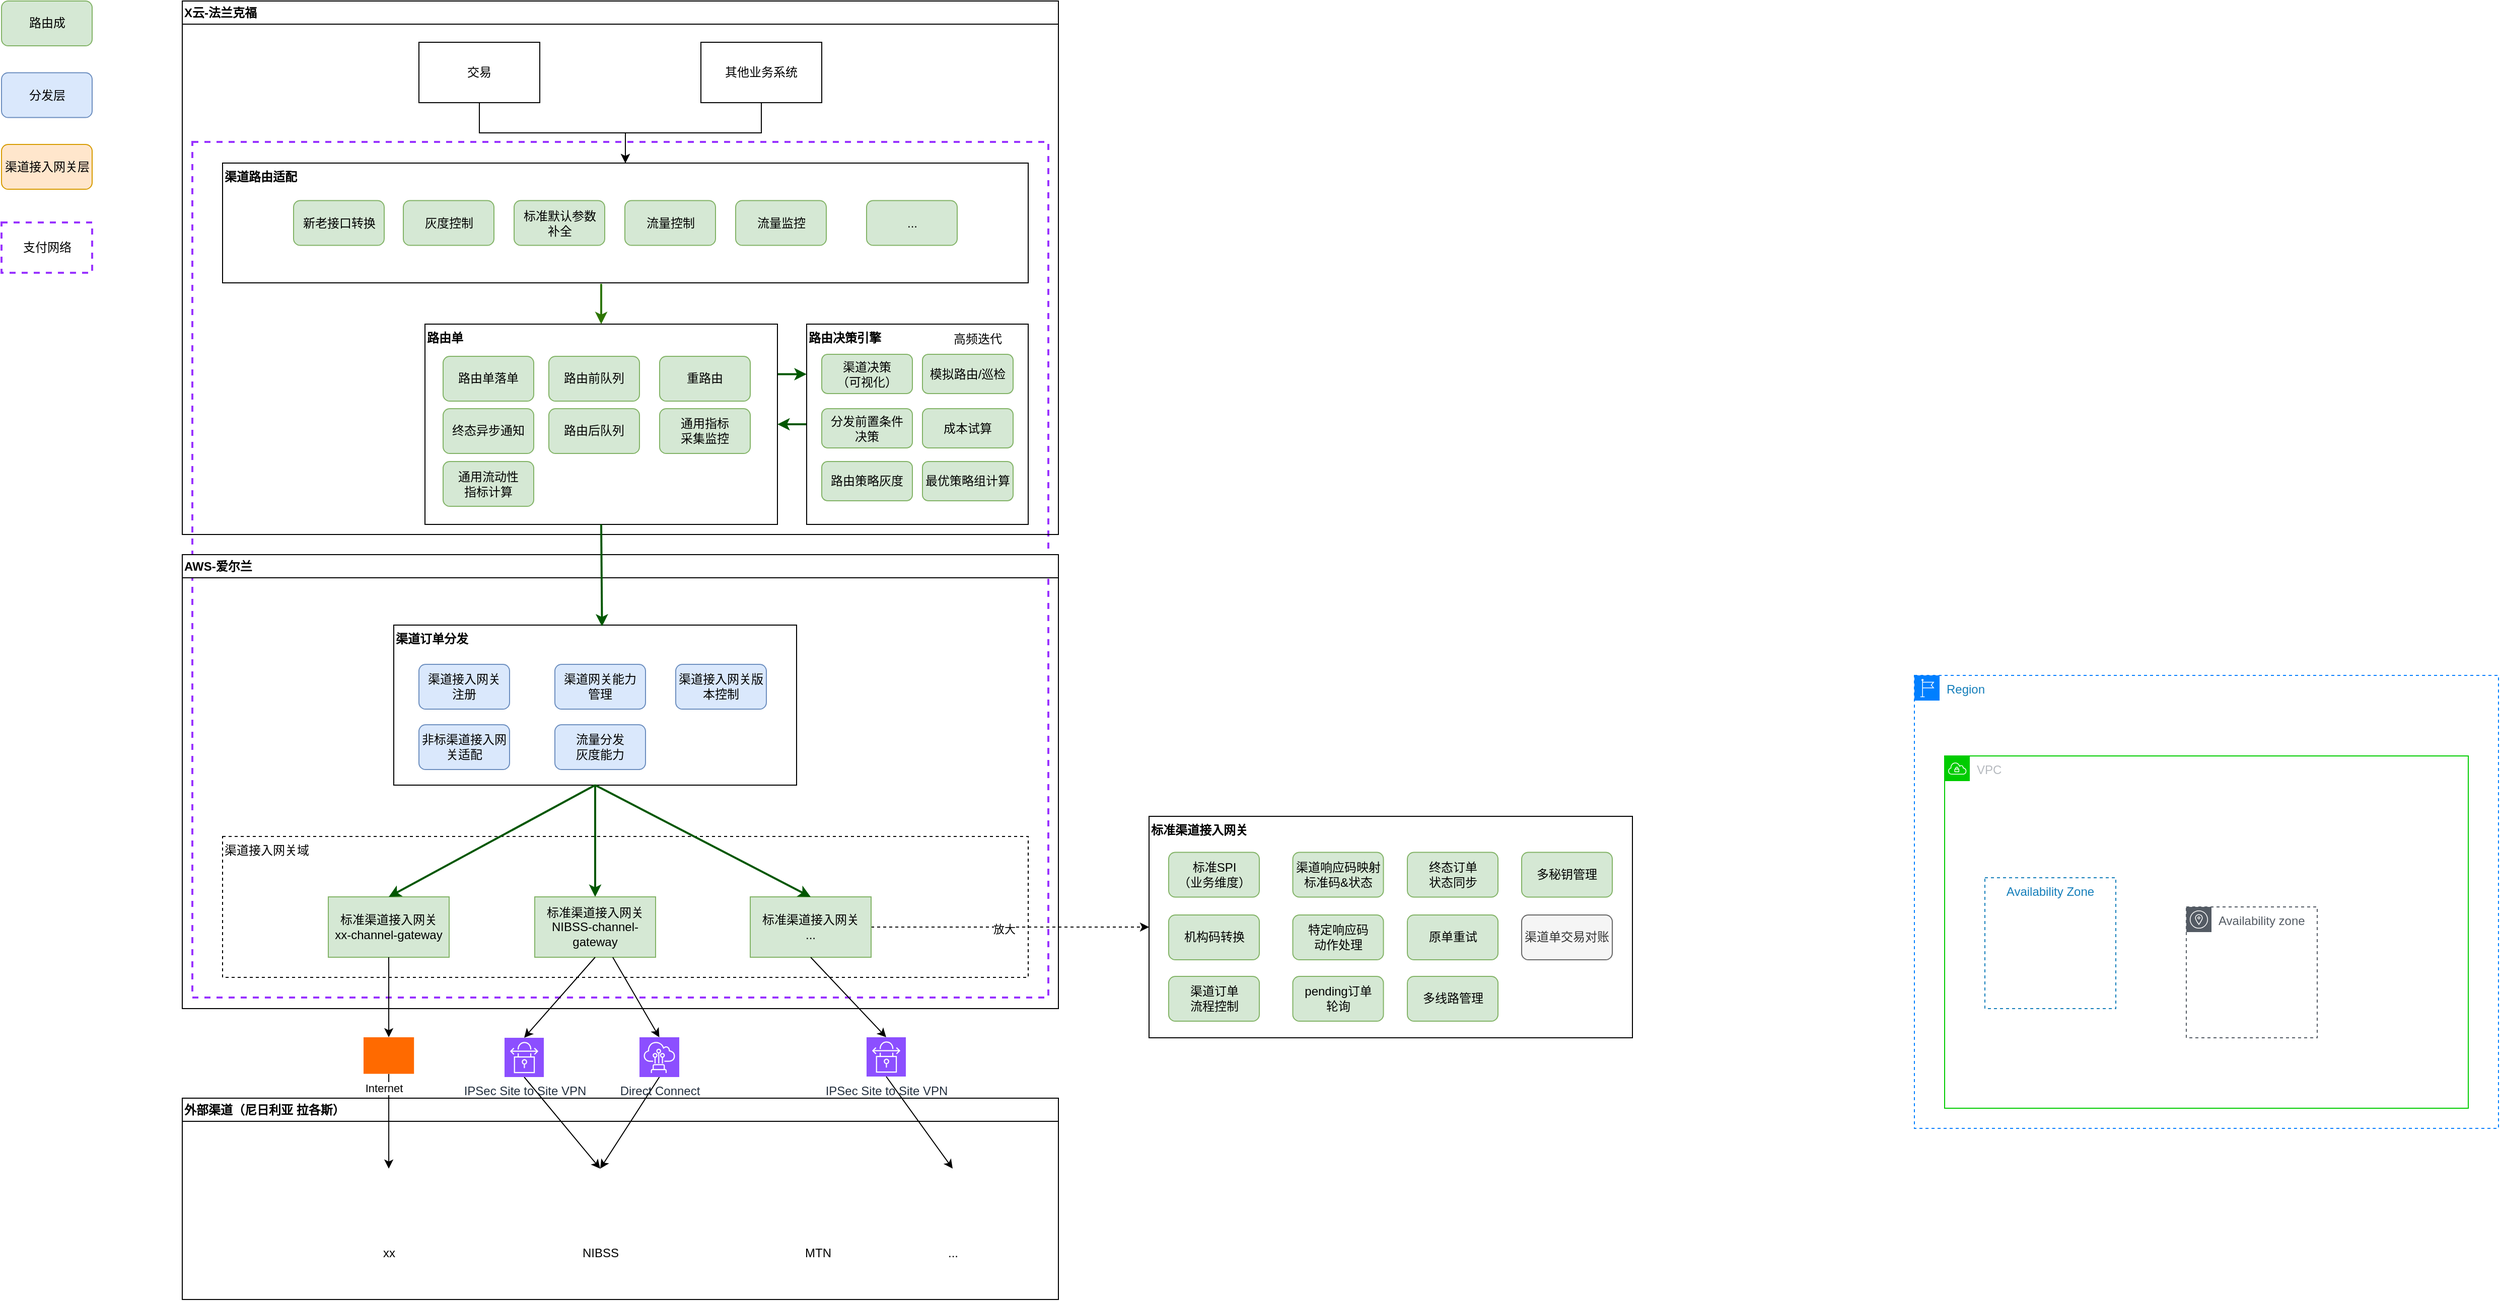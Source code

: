<mxfile version="25.0.3">
  <diagram name="Page-1" id="9BB5iWTIzU-Hl_XkpuT6">
    <mxGraphModel dx="6126" dy="-450" grid="1" gridSize="10" guides="1" tooltips="1" connect="1" arrows="1" fold="1" page="1" pageScale="1" pageWidth="850" pageHeight="1100" math="0" shadow="0">
      <root>
        <mxCell id="0" />
        <mxCell id="1" parent="0" />
        <mxCell id="avMDx9u3WF0ZAJYoT9_1-1" value="" style="rounded=0;whiteSpace=wrap;html=1;dashed=1;strokeColor=#9933FF;strokeWidth=2;fillColor=none;" vertex="1" parent="1">
          <mxGeometry x="-4870" y="1430" width="850" height="850" as="geometry" />
        </mxCell>
        <mxCell id="avMDx9u3WF0ZAJYoT9_1-2" value="X云-法兰克福" style="swimlane;whiteSpace=wrap;html=1;align=left;" vertex="1" parent="1">
          <mxGeometry x="-4880" y="1290" width="870" height="530" as="geometry" />
        </mxCell>
        <mxCell id="avMDx9u3WF0ZAJYoT9_1-3" style="edgeStyle=orthogonalEdgeStyle;rounded=0;orthogonalLoop=1;jettySize=auto;html=1;entryX=0.5;entryY=0;entryDx=0;entryDy=0;" edge="1" parent="avMDx9u3WF0ZAJYoT9_1-2" source="avMDx9u3WF0ZAJYoT9_1-4" target="avMDx9u3WF0ZAJYoT9_1-8">
          <mxGeometry relative="1" as="geometry" />
        </mxCell>
        <mxCell id="avMDx9u3WF0ZAJYoT9_1-4" value="交易" style="rounded=0;whiteSpace=wrap;html=1;" vertex="1" parent="avMDx9u3WF0ZAJYoT9_1-2">
          <mxGeometry x="235" y="41" width="120" height="60" as="geometry" />
        </mxCell>
        <mxCell id="avMDx9u3WF0ZAJYoT9_1-5" style="edgeStyle=orthogonalEdgeStyle;rounded=0;orthogonalLoop=1;jettySize=auto;html=1;entryX=0.5;entryY=0;entryDx=0;entryDy=0;" edge="1" parent="avMDx9u3WF0ZAJYoT9_1-2" source="avMDx9u3WF0ZAJYoT9_1-6" target="avMDx9u3WF0ZAJYoT9_1-8">
          <mxGeometry relative="1" as="geometry" />
        </mxCell>
        <mxCell id="avMDx9u3WF0ZAJYoT9_1-6" value="其他业务系统" style="rounded=0;whiteSpace=wrap;html=1;" vertex="1" parent="avMDx9u3WF0ZAJYoT9_1-2">
          <mxGeometry x="515" y="41" width="120" height="60" as="geometry" />
        </mxCell>
        <mxCell id="avMDx9u3WF0ZAJYoT9_1-7" style="edgeStyle=orthogonalEdgeStyle;rounded=0;orthogonalLoop=1;jettySize=auto;html=1;entryX=0.5;entryY=0;entryDx=0;entryDy=0;fillColor=#60a917;strokeColor=#2D7600;strokeWidth=2;exitX=0.47;exitY=1.008;exitDx=0;exitDy=0;exitPerimeter=0;" edge="1" parent="avMDx9u3WF0ZAJYoT9_1-2" source="avMDx9u3WF0ZAJYoT9_1-8" target="avMDx9u3WF0ZAJYoT9_1-15">
          <mxGeometry relative="1" as="geometry" />
        </mxCell>
        <mxCell id="avMDx9u3WF0ZAJYoT9_1-8" value="渠道路由适配" style="rounded=0;whiteSpace=wrap;html=1;align=left;verticalAlign=top;fontStyle=1" vertex="1" parent="avMDx9u3WF0ZAJYoT9_1-2">
          <mxGeometry x="40" y="161" width="800" height="119" as="geometry" />
        </mxCell>
        <mxCell id="avMDx9u3WF0ZAJYoT9_1-9" value="新老接口转换" style="rounded=1;whiteSpace=wrap;html=1;fillColor=#d5e8d4;strokeColor=#82b366;" vertex="1" parent="avMDx9u3WF0ZAJYoT9_1-2">
          <mxGeometry x="110.5" y="198.25" width="90" height="44.5" as="geometry" />
        </mxCell>
        <mxCell id="avMDx9u3WF0ZAJYoT9_1-10" value="灰度控制" style="rounded=1;whiteSpace=wrap;html=1;fillColor=#d5e8d4;strokeColor=#82b366;" vertex="1" parent="avMDx9u3WF0ZAJYoT9_1-2">
          <mxGeometry x="219.5" y="198.25" width="90" height="44.5" as="geometry" />
        </mxCell>
        <mxCell id="avMDx9u3WF0ZAJYoT9_1-11" value="标准默认参数&lt;div&gt;补全&lt;/div&gt;" style="rounded=1;whiteSpace=wrap;html=1;fillColor=#d5e8d4;strokeColor=#82b366;" vertex="1" parent="avMDx9u3WF0ZAJYoT9_1-2">
          <mxGeometry x="329.5" y="198.25" width="90" height="44.5" as="geometry" />
        </mxCell>
        <mxCell id="avMDx9u3WF0ZAJYoT9_1-12" value="流量控制" style="rounded=1;whiteSpace=wrap;html=1;fillColor=#d5e8d4;strokeColor=#82b366;" vertex="1" parent="avMDx9u3WF0ZAJYoT9_1-2">
          <mxGeometry x="439.5" y="198.25" width="90" height="44.5" as="geometry" />
        </mxCell>
        <mxCell id="avMDx9u3WF0ZAJYoT9_1-13" value="流量监控" style="rounded=1;whiteSpace=wrap;html=1;fillColor=#d5e8d4;strokeColor=#82b366;" vertex="1" parent="avMDx9u3WF0ZAJYoT9_1-2">
          <mxGeometry x="549.5" y="198.25" width="90" height="44.5" as="geometry" />
        </mxCell>
        <mxCell id="avMDx9u3WF0ZAJYoT9_1-14" style="edgeStyle=orthogonalEdgeStyle;rounded=0;orthogonalLoop=1;jettySize=auto;html=1;entryX=0;entryY=0.25;entryDx=0;entryDy=0;exitX=1;exitY=0.25;exitDx=0;exitDy=0;strokeWidth=2;fillColor=#008a00;strokeColor=#005700;" edge="1" parent="avMDx9u3WF0ZAJYoT9_1-2" source="avMDx9u3WF0ZAJYoT9_1-15" target="avMDx9u3WF0ZAJYoT9_1-17">
          <mxGeometry relative="1" as="geometry" />
        </mxCell>
        <mxCell id="avMDx9u3WF0ZAJYoT9_1-15" value="路由单" style="rounded=0;whiteSpace=wrap;html=1;align=left;verticalAlign=top;fontStyle=1" vertex="1" parent="avMDx9u3WF0ZAJYoT9_1-2">
          <mxGeometry x="241" y="321" width="350" height="199" as="geometry" />
        </mxCell>
        <mxCell id="avMDx9u3WF0ZAJYoT9_1-16" style="edgeStyle=orthogonalEdgeStyle;rounded=0;orthogonalLoop=1;jettySize=auto;html=1;entryX=1;entryY=0.5;entryDx=0;entryDy=0;strokeWidth=2;fillColor=#008a00;strokeColor=#005700;" edge="1" parent="avMDx9u3WF0ZAJYoT9_1-2" source="avMDx9u3WF0ZAJYoT9_1-17" target="avMDx9u3WF0ZAJYoT9_1-15">
          <mxGeometry relative="1" as="geometry" />
        </mxCell>
        <mxCell id="avMDx9u3WF0ZAJYoT9_1-17" value="路由决策引擎" style="rounded=0;whiteSpace=wrap;html=1;align=left;verticalAlign=top;fontStyle=1" vertex="1" parent="avMDx9u3WF0ZAJYoT9_1-2">
          <mxGeometry x="620" y="321" width="220" height="199" as="geometry" />
        </mxCell>
        <mxCell id="avMDx9u3WF0ZAJYoT9_1-18" value="路由单落单" style="rounded=1;whiteSpace=wrap;html=1;fillColor=#d5e8d4;strokeColor=#82b366;" vertex="1" parent="avMDx9u3WF0ZAJYoT9_1-2">
          <mxGeometry x="259" y="353" width="90" height="44.5" as="geometry" />
        </mxCell>
        <mxCell id="avMDx9u3WF0ZAJYoT9_1-19" value="路由前队列" style="rounded=1;whiteSpace=wrap;html=1;fillColor=#d5e8d4;strokeColor=#82b366;" vertex="1" parent="avMDx9u3WF0ZAJYoT9_1-2">
          <mxGeometry x="364" y="353" width="90" height="44.5" as="geometry" />
        </mxCell>
        <mxCell id="avMDx9u3WF0ZAJYoT9_1-20" value="渠道决策&lt;div&gt;（可视化）&lt;/div&gt;" style="rounded=1;whiteSpace=wrap;html=1;fillColor=#d5e8d4;strokeColor=#82b366;" vertex="1" parent="avMDx9u3WF0ZAJYoT9_1-2">
          <mxGeometry x="635" y="351" width="90" height="39" as="geometry" />
        </mxCell>
        <mxCell id="avMDx9u3WF0ZAJYoT9_1-21" value="分发前置条件&lt;div&gt;决策&lt;/div&gt;" style="rounded=1;whiteSpace=wrap;html=1;fillColor=#d5e8d4;strokeColor=#82b366;" vertex="1" parent="avMDx9u3WF0ZAJYoT9_1-2">
          <mxGeometry x="635" y="405" width="90" height="39" as="geometry" />
        </mxCell>
        <mxCell id="avMDx9u3WF0ZAJYoT9_1-22" value="路由后队列" style="rounded=1;whiteSpace=wrap;html=1;fillColor=#d5e8d4;strokeColor=#82b366;" vertex="1" parent="avMDx9u3WF0ZAJYoT9_1-2">
          <mxGeometry x="364" y="405" width="90" height="44.5" as="geometry" />
        </mxCell>
        <mxCell id="avMDx9u3WF0ZAJYoT9_1-23" value="终态异步通知" style="rounded=1;whiteSpace=wrap;html=1;fillColor=#d5e8d4;strokeColor=#82b366;" vertex="1" parent="avMDx9u3WF0ZAJYoT9_1-2">
          <mxGeometry x="259" y="405" width="90" height="44.5" as="geometry" />
        </mxCell>
        <mxCell id="avMDx9u3WF0ZAJYoT9_1-24" value="重路由" style="rounded=1;whiteSpace=wrap;html=1;fillColor=#d5e8d4;strokeColor=#82b366;" vertex="1" parent="avMDx9u3WF0ZAJYoT9_1-2">
          <mxGeometry x="474" y="353" width="90" height="44.5" as="geometry" />
        </mxCell>
        <mxCell id="avMDx9u3WF0ZAJYoT9_1-25" value="通用指标&lt;div&gt;采集监控&lt;/div&gt;" style="rounded=1;whiteSpace=wrap;html=1;fillColor=#d5e8d4;strokeColor=#82b366;" vertex="1" parent="avMDx9u3WF0ZAJYoT9_1-2">
          <mxGeometry x="474" y="405" width="90" height="44.5" as="geometry" />
        </mxCell>
        <mxCell id="avMDx9u3WF0ZAJYoT9_1-26" value="模拟路由/巡检" style="rounded=1;whiteSpace=wrap;html=1;fillColor=#d5e8d4;strokeColor=#82b366;" vertex="1" parent="avMDx9u3WF0ZAJYoT9_1-2">
          <mxGeometry x="735" y="351" width="90" height="39" as="geometry" />
        </mxCell>
        <mxCell id="avMDx9u3WF0ZAJYoT9_1-27" value="成本试算" style="rounded=1;whiteSpace=wrap;html=1;fillColor=#d5e8d4;strokeColor=#82b366;" vertex="1" parent="avMDx9u3WF0ZAJYoT9_1-2">
          <mxGeometry x="735" y="405" width="90" height="39" as="geometry" />
        </mxCell>
        <mxCell id="avMDx9u3WF0ZAJYoT9_1-28" value="路由策略灰度" style="rounded=1;whiteSpace=wrap;html=1;fillColor=#d5e8d4;strokeColor=#82b366;" vertex="1" parent="avMDx9u3WF0ZAJYoT9_1-2">
          <mxGeometry x="635" y="457.5" width="90" height="39" as="geometry" />
        </mxCell>
        <mxCell id="avMDx9u3WF0ZAJYoT9_1-29" value="最优策略组计算" style="rounded=1;whiteSpace=wrap;html=1;fillColor=#d5e8d4;strokeColor=#82b366;" vertex="1" parent="avMDx9u3WF0ZAJYoT9_1-2">
          <mxGeometry x="735" y="457.5" width="90" height="39" as="geometry" />
        </mxCell>
        <mxCell id="avMDx9u3WF0ZAJYoT9_1-30" value="高频迭代" style="text;html=1;align=center;verticalAlign=middle;whiteSpace=wrap;rounded=0;" vertex="1" parent="avMDx9u3WF0ZAJYoT9_1-2">
          <mxGeometry x="760" y="321" width="60" height="30" as="geometry" />
        </mxCell>
        <mxCell id="avMDx9u3WF0ZAJYoT9_1-31" value="通用流动性&lt;div&gt;指标计算&lt;/div&gt;" style="rounded=1;whiteSpace=wrap;html=1;fillColor=#d5e8d4;strokeColor=#82b366;" vertex="1" parent="avMDx9u3WF0ZAJYoT9_1-2">
          <mxGeometry x="259" y="457.5" width="90" height="44.5" as="geometry" />
        </mxCell>
        <mxCell id="avMDx9u3WF0ZAJYoT9_1-90" value="..." style="rounded=1;whiteSpace=wrap;html=1;fillColor=#d5e8d4;strokeColor=#82b366;" vertex="1" parent="avMDx9u3WF0ZAJYoT9_1-2">
          <mxGeometry x="679.5" y="198.25" width="90" height="44.5" as="geometry" />
        </mxCell>
        <mxCell id="avMDx9u3WF0ZAJYoT9_1-32" value="AWS-爱尔兰" style="swimlane;whiteSpace=wrap;html=1;align=left;" vertex="1" parent="1">
          <mxGeometry x="-4880" y="1840" width="870" height="451" as="geometry" />
        </mxCell>
        <mxCell id="avMDx9u3WF0ZAJYoT9_1-33" value="渠道接入网关域" style="rounded=0;whiteSpace=wrap;html=1;dashed=1;align=left;verticalAlign=top;" vertex="1" parent="avMDx9u3WF0ZAJYoT9_1-32">
          <mxGeometry x="40" y="280" width="800" height="140" as="geometry" />
        </mxCell>
        <mxCell id="avMDx9u3WF0ZAJYoT9_1-38" style="rounded=0;orthogonalLoop=1;jettySize=auto;html=1;entryX=0.5;entryY=0;entryDx=0;entryDy=0;fillColor=#008a00;strokeColor=#005700;strokeWidth=2;exitX=0.5;exitY=1;exitDx=0;exitDy=0;" edge="1" parent="avMDx9u3WF0ZAJYoT9_1-32" source="avMDx9u3WF0ZAJYoT9_1-42" target="avMDx9u3WF0ZAJYoT9_1-52">
          <mxGeometry relative="1" as="geometry" />
        </mxCell>
        <mxCell id="avMDx9u3WF0ZAJYoT9_1-42" value="渠道订单分发" style="rounded=0;whiteSpace=wrap;html=1;align=left;verticalAlign=top;fontStyle=1" vertex="1" parent="avMDx9u3WF0ZAJYoT9_1-32">
          <mxGeometry x="210" y="70" width="400" height="159" as="geometry" />
        </mxCell>
        <mxCell id="avMDx9u3WF0ZAJYoT9_1-44" value="渠道接入网关&lt;div&gt;注册&lt;/div&gt;" style="rounded=1;whiteSpace=wrap;html=1;fillColor=#dae8fc;strokeColor=#6c8ebf;" vertex="1" parent="avMDx9u3WF0ZAJYoT9_1-32">
          <mxGeometry x="235" y="109" width="90" height="44.5" as="geometry" />
        </mxCell>
        <mxCell id="avMDx9u3WF0ZAJYoT9_1-45" value="渠道网关能力&lt;div&gt;管理&lt;/div&gt;" style="rounded=1;whiteSpace=wrap;html=1;fillColor=#dae8fc;strokeColor=#6c8ebf;" vertex="1" parent="avMDx9u3WF0ZAJYoT9_1-32">
          <mxGeometry x="370" y="109" width="90" height="44.5" as="geometry" />
        </mxCell>
        <mxCell id="avMDx9u3WF0ZAJYoT9_1-46" value="渠道接入网关版本控制" style="rounded=1;whiteSpace=wrap;html=1;fillColor=#dae8fc;strokeColor=#6c8ebf;" vertex="1" parent="avMDx9u3WF0ZAJYoT9_1-32">
          <mxGeometry x="490" y="109" width="90" height="44.5" as="geometry" />
        </mxCell>
        <mxCell id="avMDx9u3WF0ZAJYoT9_1-47" value="流量分发&lt;div&gt;灰度能力&lt;/div&gt;" style="rounded=1;whiteSpace=wrap;html=1;fillColor=#dae8fc;strokeColor=#6c8ebf;" vertex="1" parent="avMDx9u3WF0ZAJYoT9_1-32">
          <mxGeometry x="370" y="169" width="90" height="44.5" as="geometry" />
        </mxCell>
        <mxCell id="avMDx9u3WF0ZAJYoT9_1-48" value="非标渠道接入网关适配" style="rounded=1;whiteSpace=wrap;html=1;fillColor=#dae8fc;strokeColor=#6c8ebf;" vertex="1" parent="avMDx9u3WF0ZAJYoT9_1-32">
          <mxGeometry x="235" y="169" width="90" height="44.5" as="geometry" />
        </mxCell>
        <mxCell id="avMDx9u3WF0ZAJYoT9_1-51" value="标准渠道接入网关&lt;div&gt;xx-channel-gateway&lt;/div&gt;" style="rounded=0;whiteSpace=wrap;html=1;fillColor=#d5e8d4;strokeColor=#82b366;" vertex="1" parent="avMDx9u3WF0ZAJYoT9_1-32">
          <mxGeometry x="145" y="340" width="120" height="60" as="geometry" />
        </mxCell>
        <mxCell id="avMDx9u3WF0ZAJYoT9_1-52" value="标准渠道接入网关&lt;div&gt;NIBSS-channel-gateway&lt;/div&gt;" style="rounded=0;whiteSpace=wrap;html=1;fillColor=#d5e8d4;strokeColor=#82b366;" vertex="1" parent="avMDx9u3WF0ZAJYoT9_1-32">
          <mxGeometry x="350" y="340" width="120" height="60" as="geometry" />
        </mxCell>
        <mxCell id="avMDx9u3WF0ZAJYoT9_1-55" style="rounded=0;orthogonalLoop=1;jettySize=auto;html=1;entryX=0.5;entryY=0;entryDx=0;entryDy=0;fillColor=#008a00;strokeColor=#005700;strokeWidth=2;exitX=0.5;exitY=1;exitDx=0;exitDy=0;" edge="1" parent="avMDx9u3WF0ZAJYoT9_1-32" source="avMDx9u3WF0ZAJYoT9_1-42" target="avMDx9u3WF0ZAJYoT9_1-51">
          <mxGeometry relative="1" as="geometry" />
        </mxCell>
        <mxCell id="avMDx9u3WF0ZAJYoT9_1-57" style="rounded=0;orthogonalLoop=1;jettySize=auto;html=1;entryX=0.517;entryY=0.009;entryDx=0;entryDy=0;entryPerimeter=0;exitX=0.5;exitY=1;exitDx=0;exitDy=0;fillColor=#008a00;strokeColor=#005700;strokeWidth=2;" edge="1" parent="1" source="avMDx9u3WF0ZAJYoT9_1-15" target="avMDx9u3WF0ZAJYoT9_1-42">
          <mxGeometry relative="1" as="geometry" />
        </mxCell>
        <mxCell id="avMDx9u3WF0ZAJYoT9_1-58" value="外部渠道（尼日利亚 拉各斯）" style="swimlane;whiteSpace=wrap;html=1;align=left;" vertex="1" parent="1">
          <mxGeometry x="-4880" y="2380" width="870" height="200" as="geometry" />
        </mxCell>
        <mxCell id="avMDx9u3WF0ZAJYoT9_1-60" value="xx" style="shape=image;html=1;verticalAlign=top;verticalLabelPosition=bottom;labelBackgroundColor=#ffffff;imageAspect=0;aspect=fixed;image=https://cdn4.iconfinder.com/data/icons/48-bubbles/48/04.Bank-128.png" vertex="1" parent="avMDx9u3WF0ZAJYoT9_1-58">
          <mxGeometry x="170.05" y="70" width="70" height="70" as="geometry" />
        </mxCell>
        <mxCell id="avMDx9u3WF0ZAJYoT9_1-62" value="NIBSS" style="shape=image;html=1;verticalAlign=top;verticalLabelPosition=bottom;labelBackgroundColor=#ffffff;imageAspect=0;aspect=fixed;image=https://cdn4.iconfinder.com/data/icons/48-bubbles/48/04.Bank-128.png" vertex="1" parent="avMDx9u3WF0ZAJYoT9_1-58">
          <mxGeometry x="380" y="70" width="70" height="70" as="geometry" />
        </mxCell>
        <mxCell id="avMDx9u3WF0ZAJYoT9_1-63" value="MTN" style="shape=image;html=1;verticalAlign=top;verticalLabelPosition=bottom;labelBackgroundColor=#ffffff;imageAspect=0;aspect=fixed;image=https://cdn4.iconfinder.com/data/icons/48-bubbles/48/04.Bank-128.png" vertex="1" parent="avMDx9u3WF0ZAJYoT9_1-58">
          <mxGeometry x="596" y="70" width="70" height="70" as="geometry" />
        </mxCell>
        <mxCell id="avMDx9u3WF0ZAJYoT9_1-64" value="..." style="shape=image;html=1;verticalAlign=top;verticalLabelPosition=bottom;labelBackgroundColor=#ffffff;imageAspect=0;aspect=fixed;image=https://cdn4.iconfinder.com/data/icons/48-bubbles/48/04.Bank-128.png" vertex="1" parent="avMDx9u3WF0ZAJYoT9_1-58">
          <mxGeometry x="730" y="70" width="70" height="70" as="geometry" />
        </mxCell>
        <mxCell id="avMDx9u3WF0ZAJYoT9_1-65" value="分发层" style="rounded=1;whiteSpace=wrap;html=1;fillColor=#dae8fc;strokeColor=#6c8ebf;" vertex="1" parent="1">
          <mxGeometry x="-5059.5" y="1361.25" width="90" height="44.5" as="geometry" />
        </mxCell>
        <mxCell id="avMDx9u3WF0ZAJYoT9_1-66" value="路由成" style="rounded=1;whiteSpace=wrap;html=1;fillColor=#d5e8d4;strokeColor=#82b366;" vertex="1" parent="1">
          <mxGeometry x="-5059.5" y="1290" width="90" height="44.5" as="geometry" />
        </mxCell>
        <mxCell id="avMDx9u3WF0ZAJYoT9_1-67" value="渠道接入网关层" style="rounded=1;whiteSpace=wrap;html=1;fillColor=#ffe6cc;strokeColor=#d79b00;" vertex="1" parent="1">
          <mxGeometry x="-5059.5" y="1432.5" width="90" height="44.5" as="geometry" />
        </mxCell>
        <mxCell id="avMDx9u3WF0ZAJYoT9_1-74" value="标准渠道接入网关" style="rounded=0;whiteSpace=wrap;html=1;verticalAlign=top;align=left;fontStyle=1" vertex="1" parent="1">
          <mxGeometry x="-3920" y="2100" width="480" height="220" as="geometry" />
        </mxCell>
        <mxCell id="avMDx9u3WF0ZAJYoT9_1-75" value="标准SPI&lt;div&gt;（业务维度）&lt;/div&gt;" style="rounded=1;whiteSpace=wrap;html=1;fillColor=#d5e8d4;strokeColor=#82b366;" vertex="1" parent="1">
          <mxGeometry x="-3900.5" y="2135.75" width="90" height="44.5" as="geometry" />
        </mxCell>
        <mxCell id="avMDx9u3WF0ZAJYoT9_1-76" value="机构码转换" style="rounded=1;whiteSpace=wrap;html=1;fillColor=#d5e8d4;strokeColor=#82b366;" vertex="1" parent="1">
          <mxGeometry x="-3900.5" y="2198" width="90" height="44.5" as="geometry" />
        </mxCell>
        <mxCell id="avMDx9u3WF0ZAJYoT9_1-77" value="渠道订单&lt;div&gt;流程控制&lt;/div&gt;" style="rounded=1;whiteSpace=wrap;html=1;fillColor=#d5e8d4;strokeColor=#82b366;" vertex="1" parent="1">
          <mxGeometry x="-3900.5" y="2259" width="90" height="44.5" as="geometry" />
        </mxCell>
        <mxCell id="avMDx9u3WF0ZAJYoT9_1-78" value="渠道响应码映射&lt;div&gt;标准码&amp;amp;状态&lt;/div&gt;" style="rounded=1;whiteSpace=wrap;html=1;fillColor=#d5e8d4;strokeColor=#82b366;" vertex="1" parent="1">
          <mxGeometry x="-3777.25" y="2135.75" width="90" height="44.5" as="geometry" />
        </mxCell>
        <mxCell id="avMDx9u3WF0ZAJYoT9_1-79" value="特定响应码&lt;div&gt;动作处理&lt;/div&gt;" style="rounded=1;whiteSpace=wrap;html=1;fillColor=#d5e8d4;strokeColor=#82b366;" vertex="1" parent="1">
          <mxGeometry x="-3777.25" y="2198" width="90" height="44.5" as="geometry" />
        </mxCell>
        <mxCell id="avMDx9u3WF0ZAJYoT9_1-80" value="pending订单&lt;div&gt;轮询&lt;/div&gt;" style="rounded=1;whiteSpace=wrap;html=1;fillColor=#d5e8d4;strokeColor=#82b366;" vertex="1" parent="1">
          <mxGeometry x="-3777.25" y="2259" width="90" height="44.5" as="geometry" />
        </mxCell>
        <mxCell id="avMDx9u3WF0ZAJYoT9_1-81" value="终态订单&lt;div&gt;状态同步&lt;/div&gt;" style="rounded=1;whiteSpace=wrap;html=1;fillColor=#d5e8d4;strokeColor=#82b366;" vertex="1" parent="1">
          <mxGeometry x="-3663.5" y="2135.75" width="90" height="44.5" as="geometry" />
        </mxCell>
        <mxCell id="avMDx9u3WF0ZAJYoT9_1-82" value="原单重试" style="rounded=1;whiteSpace=wrap;html=1;fillColor=#d5e8d4;strokeColor=#82b366;" vertex="1" parent="1">
          <mxGeometry x="-3663.5" y="2198" width="90" height="44.5" as="geometry" />
        </mxCell>
        <mxCell id="avMDx9u3WF0ZAJYoT9_1-83" value="渠道单交易对账" style="rounded=1;whiteSpace=wrap;html=1;fillColor=#f5f5f5;strokeColor=#666666;fontColor=#333333;" vertex="1" parent="1">
          <mxGeometry x="-3550" y="2198" width="90" height="44.5" as="geometry" />
        </mxCell>
        <mxCell id="avMDx9u3WF0ZAJYoT9_1-84" style="rounded=0;orthogonalLoop=1;jettySize=auto;html=1;entryX=0;entryY=0.5;entryDx=0;entryDy=0;dashed=1;" edge="1" parent="1" source="avMDx9u3WF0ZAJYoT9_1-53" target="avMDx9u3WF0ZAJYoT9_1-74">
          <mxGeometry relative="1" as="geometry" />
        </mxCell>
        <mxCell id="avMDx9u3WF0ZAJYoT9_1-85" value="放大" style="edgeLabel;html=1;align=center;verticalAlign=middle;resizable=0;points=[];" vertex="1" connectable="0" parent="avMDx9u3WF0ZAJYoT9_1-84">
          <mxGeometry x="-0.047" y="-2" relative="1" as="geometry">
            <mxPoint as="offset" />
          </mxGeometry>
        </mxCell>
        <mxCell id="avMDx9u3WF0ZAJYoT9_1-86" value="支付网络" style="rounded=0;whiteSpace=wrap;html=1;dashed=1;strokeColor=#9933FF;strokeWidth=2;fillColor=none;" vertex="1" parent="1">
          <mxGeometry x="-5059.5" y="1510" width="90" height="50" as="geometry" />
        </mxCell>
        <mxCell id="avMDx9u3WF0ZAJYoT9_1-87" value="多线路管理" style="rounded=1;whiteSpace=wrap;html=1;fillColor=#d5e8d4;strokeColor=#82b366;" vertex="1" parent="1">
          <mxGeometry x="-3663.5" y="2259" width="90" height="44.5" as="geometry" />
        </mxCell>
        <mxCell id="avMDx9u3WF0ZAJYoT9_1-88" value="多秘钥管理" style="rounded=1;whiteSpace=wrap;html=1;fillColor=#d5e8d4;strokeColor=#82b366;" vertex="1" parent="1">
          <mxGeometry x="-3550" y="2135.75" width="90" height="44.5" as="geometry" />
        </mxCell>
        <mxCell id="avMDx9u3WF0ZAJYoT9_1-103" style="rounded=0;orthogonalLoop=1;jettySize=auto;html=1;entryX=0.5;entryY=0;entryDx=0;entryDy=0;exitX=0.5;exitY=1;exitDx=0;exitDy=0;" edge="1" parent="1" source="avMDx9u3WF0ZAJYoT9_1-104" target="avMDx9u3WF0ZAJYoT9_1-64">
          <mxGeometry relative="1" as="geometry" />
        </mxCell>
        <mxCell id="avMDx9u3WF0ZAJYoT9_1-53" value="标准渠道接入网关&lt;div&gt;...&lt;/div&gt;" style="rounded=0;whiteSpace=wrap;html=1;fillColor=#d5e8d4;strokeColor=#82b366;" vertex="1" parent="1">
          <mxGeometry x="-4316" y="2180" width="120" height="60" as="geometry" />
        </mxCell>
        <mxCell id="avMDx9u3WF0ZAJYoT9_1-39" style="rounded=0;orthogonalLoop=1;jettySize=auto;html=1;entryX=0.5;entryY=0;entryDx=0;entryDy=0;fillColor=#008a00;strokeColor=#005700;strokeWidth=2;exitX=0.5;exitY=1;exitDx=0;exitDy=0;" edge="1" parent="1" source="avMDx9u3WF0ZAJYoT9_1-42" target="avMDx9u3WF0ZAJYoT9_1-53">
          <mxGeometry relative="1" as="geometry" />
        </mxCell>
        <mxCell id="avMDx9u3WF0ZAJYoT9_1-91" style="rounded=0;orthogonalLoop=1;jettySize=auto;html=1;entryX=0.5;entryY=0;entryDx=0;entryDy=0;" edge="1" parent="1" source="avMDx9u3WF0ZAJYoT9_1-98" target="avMDx9u3WF0ZAJYoT9_1-60">
          <mxGeometry relative="1" as="geometry" />
        </mxCell>
        <mxCell id="avMDx9u3WF0ZAJYoT9_1-100" value="Internet" style="edgeLabel;html=1;align=center;verticalAlign=middle;resizable=0;points=[];" vertex="1" connectable="0" parent="avMDx9u3WF0ZAJYoT9_1-91">
          <mxGeometry x="-0.574" y="2" relative="1" as="geometry">
            <mxPoint x="-7" y="-6" as="offset" />
          </mxGeometry>
        </mxCell>
        <mxCell id="avMDx9u3WF0ZAJYoT9_1-92" style="rounded=0;orthogonalLoop=1;jettySize=auto;html=1;entryX=0.5;entryY=0;entryDx=0;entryDy=0;exitX=0.5;exitY=1;exitDx=0;exitDy=0;exitPerimeter=0;" edge="1" parent="1" source="avMDx9u3WF0ZAJYoT9_1-93" target="avMDx9u3WF0ZAJYoT9_1-62">
          <mxGeometry relative="1" as="geometry" />
        </mxCell>
        <mxCell id="avMDx9u3WF0ZAJYoT9_1-94" value="" style="rounded=0;orthogonalLoop=1;jettySize=auto;html=1;entryX=0.5;entryY=0;entryDx=0;entryDy=0;exitX=0.5;exitY=1;exitDx=0;exitDy=0;" edge="1" parent="1" source="avMDx9u3WF0ZAJYoT9_1-52" target="avMDx9u3WF0ZAJYoT9_1-93">
          <mxGeometry relative="1" as="geometry">
            <mxPoint x="-4459" y="2240" as="sourcePoint" />
            <mxPoint x="-4379" y="2450" as="targetPoint" />
          </mxGeometry>
        </mxCell>
        <mxCell id="avMDx9u3WF0ZAJYoT9_1-93" value="IPSec Site to Site VPN" style="sketch=0;points=[[0,0,0],[0.25,0,0],[0.5,0,0],[0.75,0,0],[1,0,0],[0,1,0],[0.25,1,0],[0.5,1,0],[0.75,1,0],[1,1,0],[0,0.25,0],[0,0.5,0],[0,0.75,0],[1,0.25,0],[1,0.5,0],[1,0.75,0]];outlineConnect=0;fontColor=#232F3E;fillColor=#8C4FFF;strokeColor=#ffffff;dashed=0;verticalLabelPosition=bottom;verticalAlign=top;align=center;html=1;fontSize=12;fontStyle=0;aspect=fixed;shape=mxgraph.aws4.resourceIcon;resIcon=mxgraph.aws4.site_to_site_vpn;" vertex="1" parent="1">
          <mxGeometry x="-4560" y="2320" width="39" height="39" as="geometry" />
        </mxCell>
        <mxCell id="avMDx9u3WF0ZAJYoT9_1-97" style="rounded=0;orthogonalLoop=1;jettySize=auto;html=1;entryX=0.5;entryY=0;entryDx=0;entryDy=0;exitX=0.5;exitY=1;exitDx=0;exitDy=0;exitPerimeter=0;" edge="1" parent="1" source="avMDx9u3WF0ZAJYoT9_1-95" target="avMDx9u3WF0ZAJYoT9_1-62">
          <mxGeometry relative="1" as="geometry" />
        </mxCell>
        <mxCell id="avMDx9u3WF0ZAJYoT9_1-95" value="Direct Connect" style="sketch=0;points=[[0,0,0],[0.25,0,0],[0.5,0,0],[0.75,0,0],[1,0,0],[0,1,0],[0.25,1,0],[0.5,1,0],[0.75,1,0],[1,1,0],[0,0.25,0],[0,0.5,0],[0,0.75,0],[1,0.25,0],[1,0.5,0],[1,0.75,0]];outlineConnect=0;fontColor=#232F3E;fillColor=#8C4FFF;strokeColor=#ffffff;dashed=0;verticalLabelPosition=bottom;verticalAlign=top;align=center;html=1;fontSize=12;fontStyle=0;aspect=fixed;shape=mxgraph.aws4.resourceIcon;resIcon=mxgraph.aws4.direct_connect;" vertex="1" parent="1">
          <mxGeometry x="-4426" y="2319.5" width="39.5" height="39.5" as="geometry" />
        </mxCell>
        <mxCell id="avMDx9u3WF0ZAJYoT9_1-96" style="rounded=0;orthogonalLoop=1;jettySize=auto;html=1;entryX=0.5;entryY=0;entryDx=0;entryDy=0;entryPerimeter=0;" edge="1" parent="1" source="avMDx9u3WF0ZAJYoT9_1-52" target="avMDx9u3WF0ZAJYoT9_1-95">
          <mxGeometry relative="1" as="geometry" />
        </mxCell>
        <mxCell id="avMDx9u3WF0ZAJYoT9_1-99" value="" style="rounded=0;orthogonalLoop=1;jettySize=auto;html=1;entryX=0.5;entryY=0;entryDx=0;entryDy=0;" edge="1" parent="1" source="avMDx9u3WF0ZAJYoT9_1-51" target="avMDx9u3WF0ZAJYoT9_1-98">
          <mxGeometry relative="1" as="geometry">
            <mxPoint x="-4670" y="2240" as="sourcePoint" />
            <mxPoint x="-4639" y="2450" as="targetPoint" />
          </mxGeometry>
        </mxCell>
        <mxCell id="avMDx9u3WF0ZAJYoT9_1-98" value="" style="points=[];aspect=fixed;html=1;align=center;shadow=0;dashed=0;fillColor=#FF6A00;strokeColor=none;shape=mxgraph.alibaba_cloud.httpdns;" vertex="1" parent="1">
          <mxGeometry x="-4700" y="2319.5" width="50.1" height="36.3" as="geometry" />
        </mxCell>
        <mxCell id="avMDx9u3WF0ZAJYoT9_1-105" value="" style="rounded=0;orthogonalLoop=1;jettySize=auto;html=1;entryX=0.5;entryY=0;entryDx=0;entryDy=0;exitX=0.5;exitY=1;exitDx=0;exitDy=0;" edge="1" parent="1" source="avMDx9u3WF0ZAJYoT9_1-53" target="avMDx9u3WF0ZAJYoT9_1-104">
          <mxGeometry relative="1" as="geometry">
            <mxPoint x="-4256" y="2240" as="sourcePoint" />
            <mxPoint x="-4115" y="2450" as="targetPoint" />
          </mxGeometry>
        </mxCell>
        <mxCell id="avMDx9u3WF0ZAJYoT9_1-104" value="IPSec Site to Site VPN" style="sketch=0;points=[[0,0,0],[0.25,0,0],[0.5,0,0],[0.75,0,0],[1,0,0],[0,1,0],[0.25,1,0],[0.5,1,0],[0.75,1,0],[1,1,0],[0,0.25,0],[0,0.5,0],[0,0.75,0],[1,0.25,0],[1,0.5,0],[1,0.75,0]];outlineConnect=0;fontColor=#232F3E;fillColor=#8C4FFF;strokeColor=#ffffff;dashed=0;verticalLabelPosition=bottom;verticalAlign=top;align=center;html=1;fontSize=12;fontStyle=0;aspect=fixed;shape=mxgraph.aws4.resourceIcon;resIcon=mxgraph.aws4.site_to_site_vpn;" vertex="1" parent="1">
          <mxGeometry x="-4200.5" y="2319.5" width="39" height="39" as="geometry" />
        </mxCell>
        <mxCell id="avMDx9u3WF0ZAJYoT9_1-106" value="Region" style="points=[[0,0],[0.25,0],[0.5,0],[0.75,0],[1,0],[1,0.25],[1,0.5],[1,0.75],[1,1],[0.75,1],[0.5,1],[0.25,1],[0,1],[0,0.75],[0,0.5],[0,0.25]];outlineConnect=0;gradientColor=none;html=1;whiteSpace=wrap;fontSize=12;fontStyle=0;container=1;pointerEvents=0;collapsible=0;recursiveResize=0;shape=mxgraph.aws4.group;grIcon=mxgraph.aws4.group_region;strokeColor=#007FFF;fillColor=none;verticalAlign=top;align=left;spacingLeft=30;fontColor=#147EBA;dashed=1;" vertex="1" parent="1">
          <mxGeometry x="-3160" y="1960" width="580" height="450" as="geometry" />
        </mxCell>
        <mxCell id="avMDx9u3WF0ZAJYoT9_1-108" value="VPC" style="sketch=0;outlineConnect=0;gradientColor=none;html=1;whiteSpace=wrap;fontSize=12;fontStyle=0;shape=mxgraph.aws4.group;grIcon=mxgraph.aws4.group_vpc;strokeColor=#00CC00;fillColor=none;verticalAlign=top;align=left;spacingLeft=30;fontColor=#B6BABF;dashed=0;" vertex="1" parent="avMDx9u3WF0ZAJYoT9_1-106">
          <mxGeometry x="30" y="80" width="520" height="350" as="geometry" />
        </mxCell>
        <mxCell id="avMDx9u3WF0ZAJYoT9_1-110" value="Availability Zone" style="fillColor=none;strokeColor=#147EBA;dashed=1;verticalAlign=top;fontStyle=0;fontColor=#147EBA;whiteSpace=wrap;html=1;" vertex="1" parent="avMDx9u3WF0ZAJYoT9_1-106">
          <mxGeometry x="70" y="201" width="130" height="130" as="geometry" />
        </mxCell>
        <mxCell id="avMDx9u3WF0ZAJYoT9_1-109" value="Availability zone" style="sketch=0;outlineConnect=0;gradientColor=none;html=1;whiteSpace=wrap;fontSize=12;fontStyle=0;shape=mxgraph.aws4.group;grIcon=mxgraph.aws4.group_availability_zone;strokeColor=#545B64;fillColor=none;verticalAlign=top;align=left;spacingLeft=30;fontColor=#545B64;dashed=1;" vertex="1" parent="1">
          <mxGeometry x="-2890" y="2190" width="130" height="130" as="geometry" />
        </mxCell>
      </root>
    </mxGraphModel>
  </diagram>
</mxfile>
